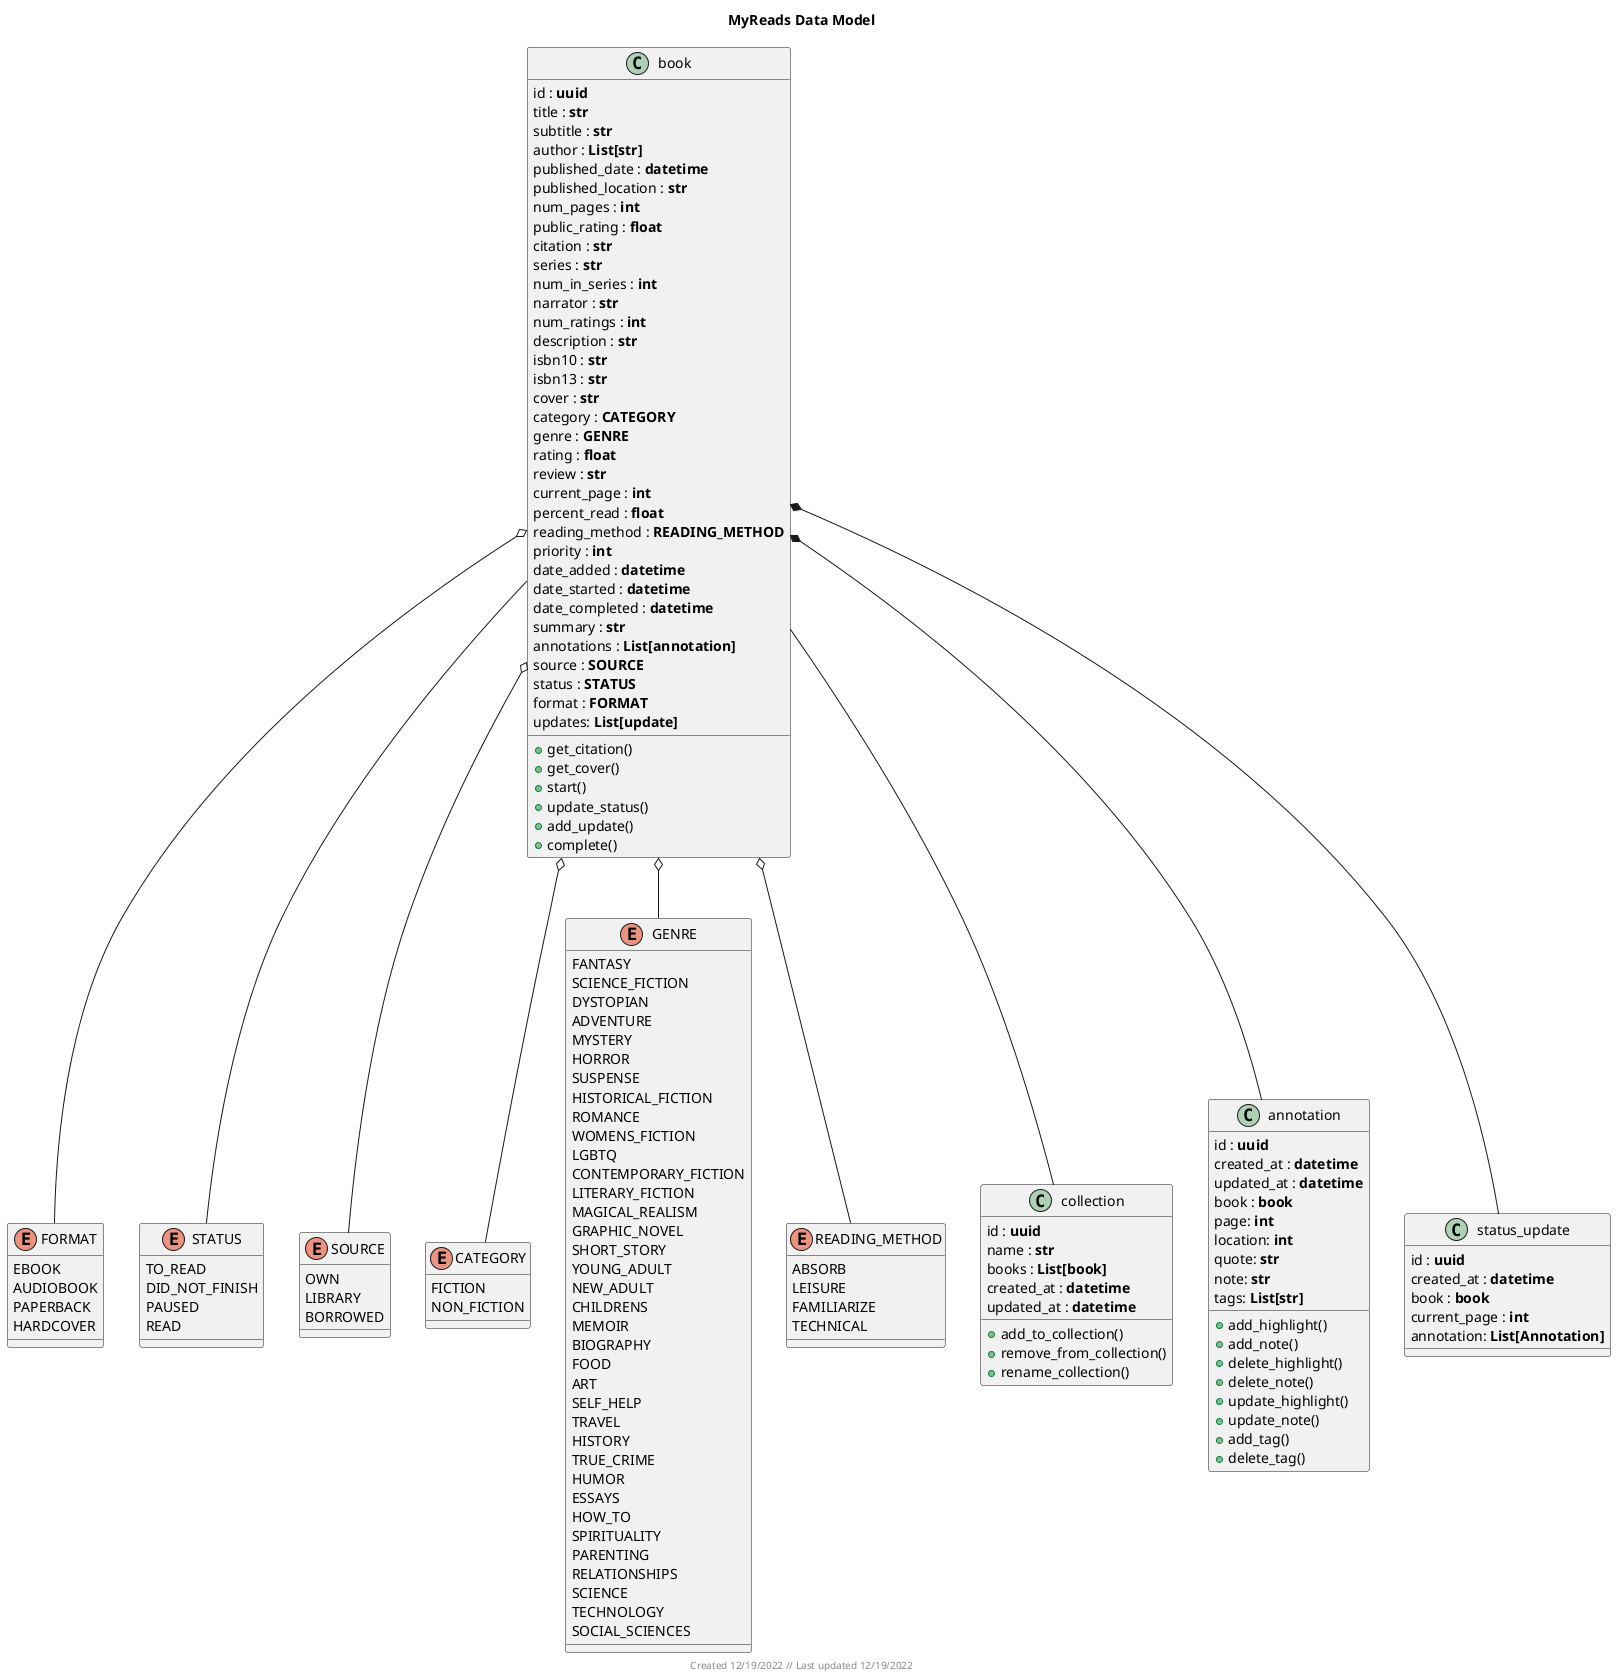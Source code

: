 @startuml

title MyReads Data Model

enum FORMAT {
    EBOOK
    AUDIOBOOK
    PAPERBACK
    HARDCOVER
}

enum STATUS {
    TO_READ
    DID_NOT_FINISH
    PAUSED
    READ
}

enum SOURCE {
    OWN
    LIBRARY
    BORROWED
}

enum CATEGORY {
    FICTION
    NON_FICTION
}

enum GENRE {
    FANTASY
    SCIENCE_FICTION
    DYSTOPIAN
    ADVENTURE
    MYSTERY
    HORROR
    SUSPENSE
    HISTORICAL_FICTION
    ROMANCE
    WOMENS_FICTION
    LGBTQ
    CONTEMPORARY_FICTION
    LITERARY_FICTION
    MAGICAL_REALISM
    GRAPHIC_NOVEL
    SHORT_STORY
    YOUNG_ADULT
    NEW_ADULT
    CHILDRENS
    MEMOIR
    BIOGRAPHY
    FOOD
    ART
    SELF_HELP
    TRAVEL
    HISTORY
    TRUE_CRIME
    HUMOR
    ESSAYS
    HOW_TO
    SPIRITUALITY
    PARENTING
    RELATIONSHIPS
    SCIENCE
    TECHNOLOGY
    SOCIAL_SCIENCES
}

enum READING_METHOD {
    ABSORB
    LEISURE
    FAMILIARIZE
    TECHNICAL
}

class book {
    id : **uuid**
    title : **str**
    subtitle : **str**
    author : **List[str]**
    published_date : **datetime**
    published_location : **str**
    num_pages : **int**
    public_rating : **float**
    citation : **str**
    series : **str**
    num_in_series : **int**
    narrator : **str**
    num_ratings : **int**
    description : **str**
    isbn10 : **str**
    isbn13 : **str**
    cover : **str**
    category : **CATEGORY**
    genre : **GENRE**
    rating : **float**
    review : **str**
    current_page : **int**
    percent_read : **float**
    reading_method : **READING_METHOD**
    priority : **int**
    date_added : **datetime**
    date_started : **datetime**
    date_completed : **datetime**
    summary : **str**
    annotations : **List[annotation]**
    source : **SOURCE**
    status : **STATUS**
    format : **FORMAT**
    updates: **List[update]**
    + get_citation()
    + get_cover()
    + start()
    + update_status()
    + add_update()
    + complete()
}

class collection {
    id : **uuid**
    name : **str**
    books : **List[book]**
    created_at : **datetime**
    updated_at : **datetime**
    + add_to_collection()
    + remove_from_collection()
    + rename_collection()
}

class annotation {
    id : **uuid**
    created_at : **datetime**
    updated_at : **datetime**
    book : **book**
    page: **int**
    location: **int**
    quote: **str**
    note: **str**
    tags: **List[str]**
    + add_highlight()
    + add_note()
    + delete_highlight()
    + delete_note()
    + update_highlight()
    + update_note()
    + add_tag()
    + delete_tag()
}

class status_update {
    id : **uuid**
    created_at : **datetime**
    book : **book**
    current_page : **int**
    annotation: **List[Annotation]**
}

book o-- GENRE
book o-- CATEGORY
book -- collection
book o-- SOURCE
book o-- FORMAT
book o-- READING_METHOD
book *-- annotation
book *-- status_update
book -- STATUS

footer Created 12/19/2022 // Last updated 12/19/2022

@enduml